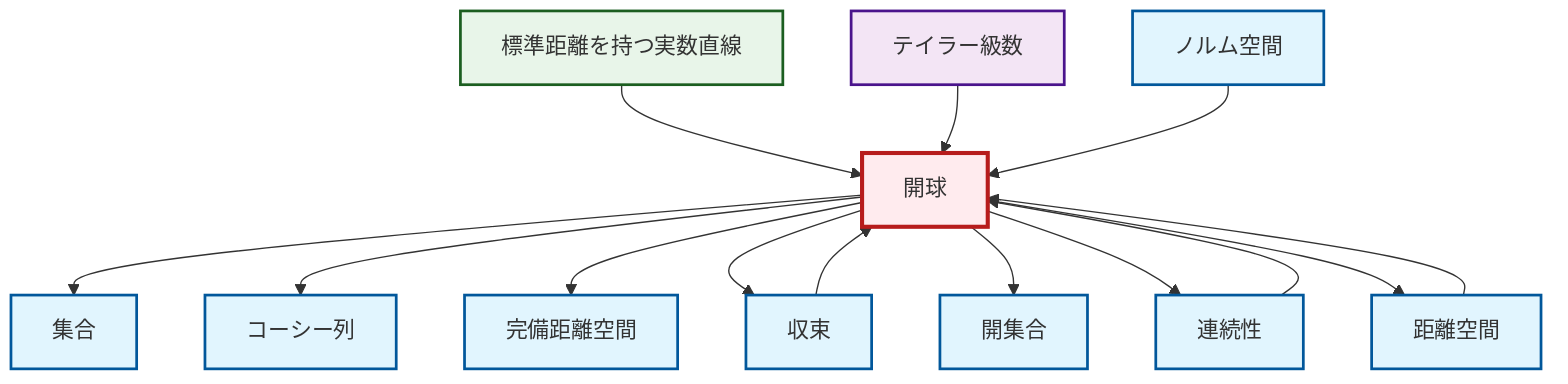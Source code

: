 graph TD
    classDef definition fill:#e1f5fe,stroke:#01579b,stroke-width:2px
    classDef theorem fill:#f3e5f5,stroke:#4a148c,stroke-width:2px
    classDef axiom fill:#fff3e0,stroke:#e65100,stroke-width:2px
    classDef example fill:#e8f5e9,stroke:#1b5e20,stroke-width:2px
    classDef current fill:#ffebee,stroke:#b71c1c,stroke-width:3px
    ex-real-line-metric["標準距離を持つ実数直線"]:::example
    def-convergence["収束"]:::definition
    thm-taylor-series["テイラー級数"]:::theorem
    def-set["集合"]:::definition
    def-metric-space["距離空間"]:::definition
    def-normed-vector-space["ノルム空間"]:::definition
    def-complete-metric-space["完備距離空間"]:::definition
    def-cauchy-sequence["コーシー列"]:::definition
    def-open-set["開集合"]:::definition
    def-open-ball["開球"]:::definition
    def-continuity["連続性"]:::definition
    def-open-ball --> def-set
    def-metric-space --> def-open-ball
    def-open-ball --> def-cauchy-sequence
    def-continuity --> def-open-ball
    ex-real-line-metric --> def-open-ball
    thm-taylor-series --> def-open-ball
    def-open-ball --> def-complete-metric-space
    def-open-ball --> def-convergence
    def-open-ball --> def-open-set
    def-normed-vector-space --> def-open-ball
    def-open-ball --> def-continuity
    def-convergence --> def-open-ball
    def-open-ball --> def-metric-space
    class def-open-ball current